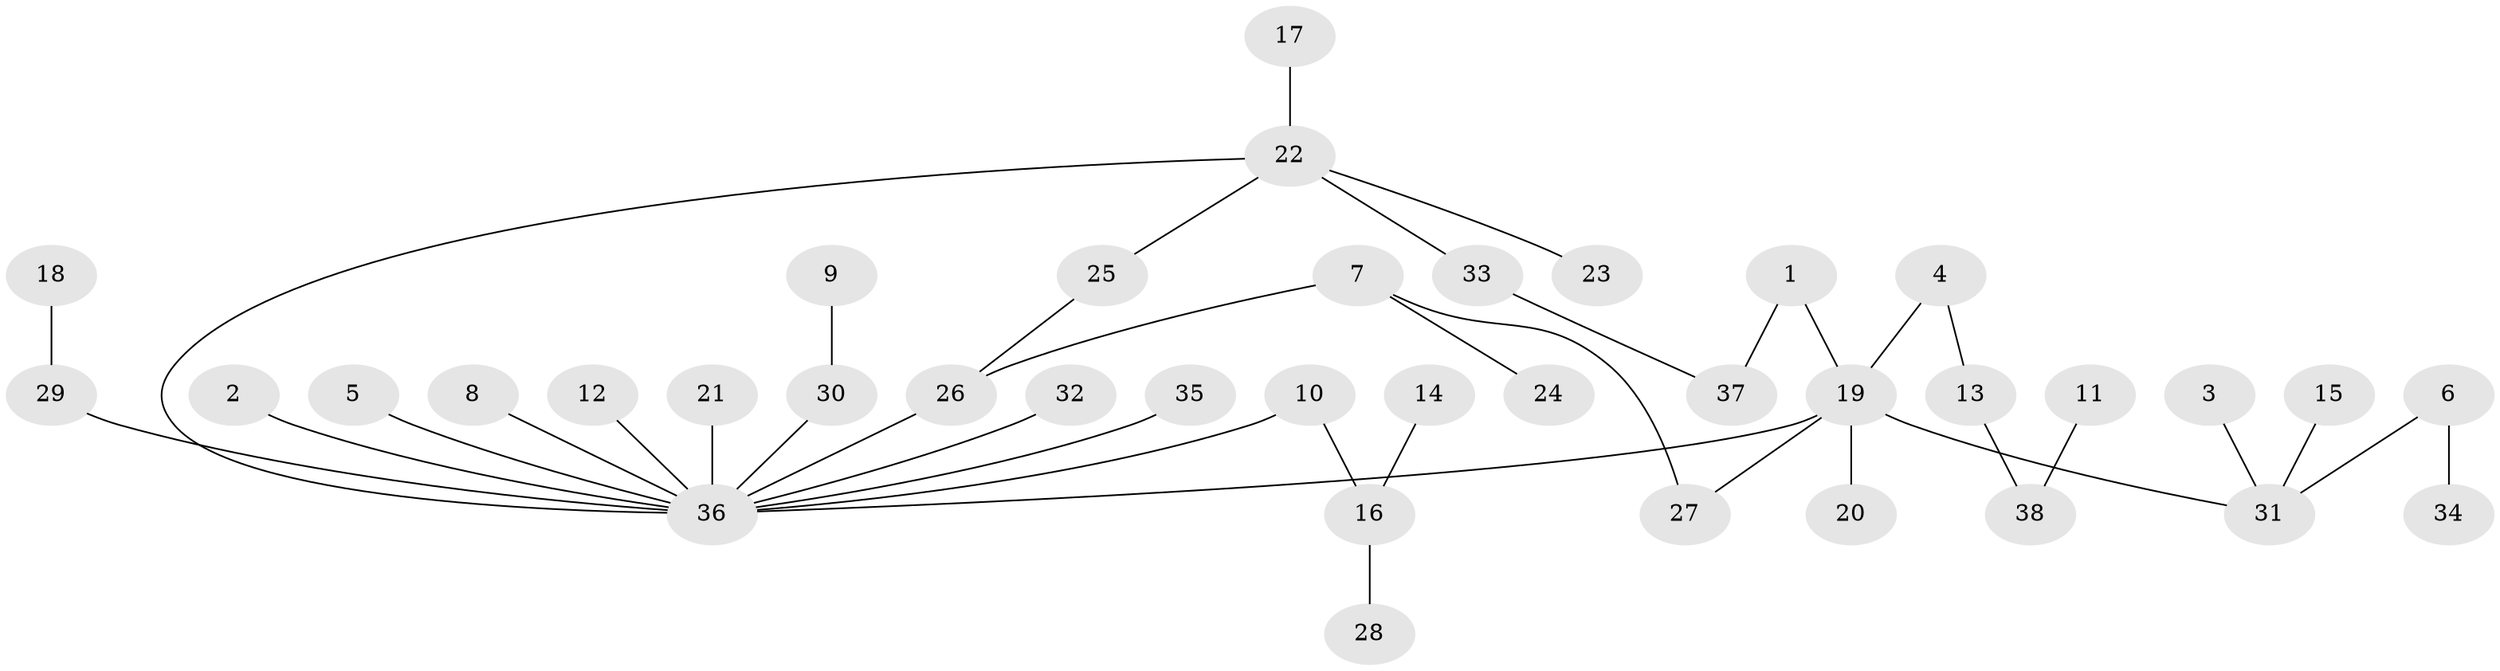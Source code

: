 // original degree distribution, {8: 0.02631578947368421, 15: 0.013157894736842105, 4: 0.09210526315789473, 2: 0.18421052631578946, 1: 0.5789473684210527, 3: 0.09210526315789473, 6: 0.013157894736842105}
// Generated by graph-tools (version 1.1) at 2025/36/03/04/25 23:36:48]
// undirected, 38 vertices, 40 edges
graph export_dot {
  node [color=gray90,style=filled];
  1;
  2;
  3;
  4;
  5;
  6;
  7;
  8;
  9;
  10;
  11;
  12;
  13;
  14;
  15;
  16;
  17;
  18;
  19;
  20;
  21;
  22;
  23;
  24;
  25;
  26;
  27;
  28;
  29;
  30;
  31;
  32;
  33;
  34;
  35;
  36;
  37;
  38;
  1 -- 19 [weight=1.0];
  1 -- 37 [weight=1.0];
  2 -- 36 [weight=1.0];
  3 -- 31 [weight=1.0];
  4 -- 13 [weight=1.0];
  4 -- 19 [weight=1.0];
  5 -- 36 [weight=1.0];
  6 -- 31 [weight=1.0];
  6 -- 34 [weight=1.0];
  7 -- 24 [weight=1.0];
  7 -- 26 [weight=1.0];
  7 -- 27 [weight=1.0];
  8 -- 36 [weight=1.0];
  9 -- 30 [weight=1.0];
  10 -- 16 [weight=1.0];
  10 -- 36 [weight=1.0];
  11 -- 38 [weight=1.0];
  12 -- 36 [weight=1.0];
  13 -- 38 [weight=1.0];
  14 -- 16 [weight=1.0];
  15 -- 31 [weight=1.0];
  16 -- 28 [weight=1.0];
  17 -- 22 [weight=1.0];
  18 -- 29 [weight=1.0];
  19 -- 20 [weight=1.0];
  19 -- 27 [weight=1.0];
  19 -- 31 [weight=1.0];
  19 -- 36 [weight=1.0];
  21 -- 36 [weight=1.0];
  22 -- 23 [weight=1.0];
  22 -- 25 [weight=1.0];
  22 -- 33 [weight=1.0];
  22 -- 36 [weight=1.0];
  25 -- 26 [weight=1.0];
  26 -- 36 [weight=1.0];
  29 -- 36 [weight=1.0];
  30 -- 36 [weight=1.0];
  32 -- 36 [weight=1.0];
  33 -- 37 [weight=1.0];
  35 -- 36 [weight=1.0];
}
